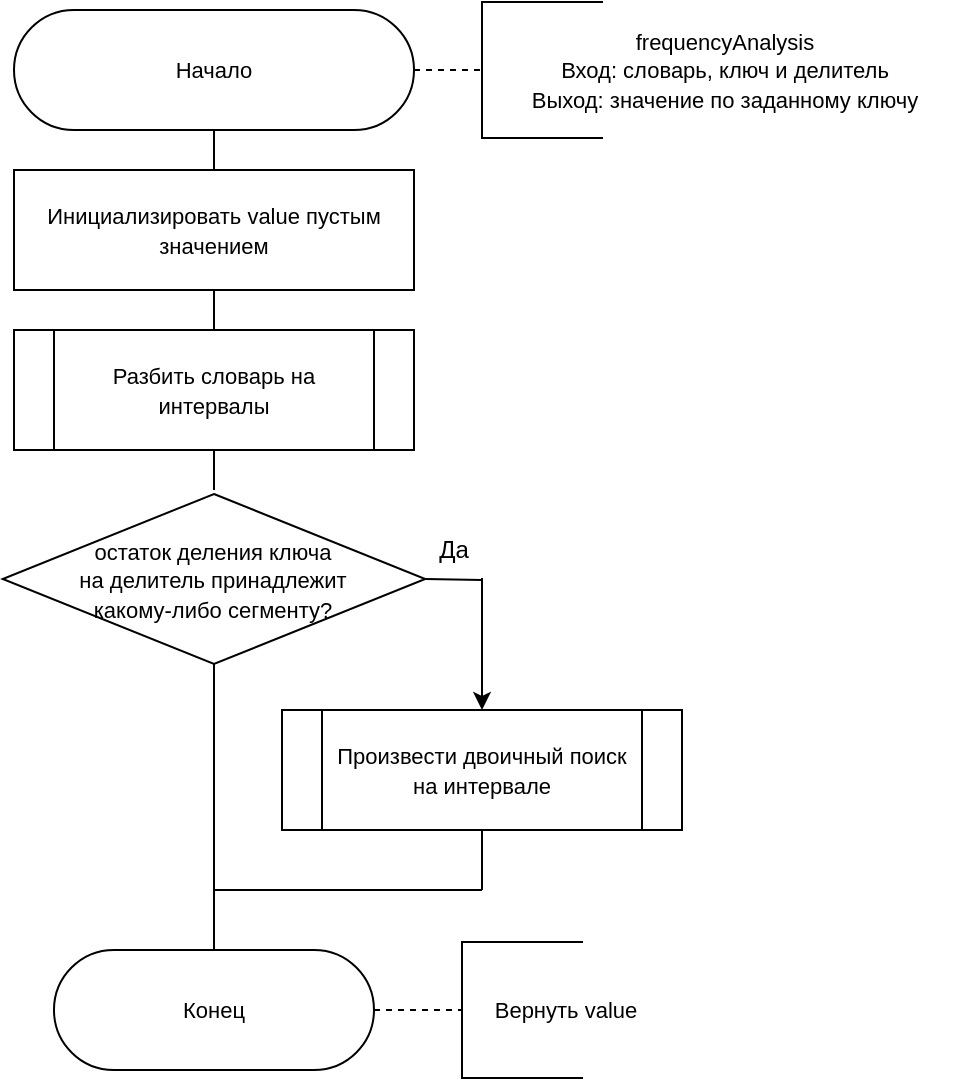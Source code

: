 <mxfile version="13.10.9" type="device"><diagram id="PKrw68s-FcHz-RrZCr9i" name="Page-1"><mxGraphModel dx="1098" dy="647" grid="1" gridSize="10" guides="1" tooltips="1" connect="1" arrows="1" fold="1" page="1" pageScale="1" pageWidth="827" pageHeight="1169" math="0" shadow="0"><root><mxCell id="0"/><mxCell id="1" parent="0"/><mxCell id="Gvd8Ezxa3fLg7O33Pl0G-1" value="&lt;font style=&quot;font-size: 11px&quot;&gt;Начало&lt;/font&gt;" style="rounded=1;whiteSpace=wrap;html=1;arcSize=50;" parent="1" vertex="1"><mxGeometry x="280" y="300" width="200" height="60" as="geometry"/></mxCell><mxCell id="Gvd8Ezxa3fLg7O33Pl0G-37" value="&lt;font style=&quot;font-size: 11px&quot;&gt;Конец&lt;/font&gt;" style="rounded=1;whiteSpace=wrap;html=1;arcSize=50;" parent="1" vertex="1"><mxGeometry x="299.99" y="770" width="160" height="60" as="geometry"/></mxCell><mxCell id="6Mktn1Eenq4pbONXEujN-12" value="&lt;font style=&quot;font-size: 11px&quot;&gt;Инициализировать value пустым значением&lt;/font&gt;" style="rounded=0;whiteSpace=wrap;html=1;" vertex="1" parent="1"><mxGeometry x="280" y="380" width="200" height="60" as="geometry"/></mxCell><mxCell id="6Mktn1Eenq4pbONXEujN-17" value="&lt;font style=&quot;font-size: 11px&quot;&gt;frequencyAnalysis&lt;br&gt;Вход: словарь, ключ и делитель&lt;br&gt;Выход: значение по заданному ключу&lt;/font&gt;" style="text;html=1;strokeColor=none;fillColor=none;align=center;verticalAlign=middle;whiteSpace=wrap;rounded=0;" vertex="1" parent="1"><mxGeometry x="510" y="310" width="250.5" height="40" as="geometry"/></mxCell><mxCell id="6Mktn1Eenq4pbONXEujN-18" value="" style="shape=partialRectangle;whiteSpace=wrap;html=1;bottom=1;right=1;left=1;top=0;fillColor=none;routingCenterX=-0.5;rotation=90;" vertex="1" parent="1"><mxGeometry x="510" y="300" width="68" height="60" as="geometry"/></mxCell><mxCell id="6Mktn1Eenq4pbONXEujN-19" value="" style="endArrow=none;dashed=1;html=1;exitX=1;exitY=0.5;exitDx=0;exitDy=0;entryX=0.5;entryY=1;entryDx=0;entryDy=0;" edge="1" parent="1" target="6Mktn1Eenq4pbONXEujN-18" source="Gvd8Ezxa3fLg7O33Pl0G-1"><mxGeometry width="50" height="50" relative="1" as="geometry"><mxPoint x="440" y="359.5" as="sourcePoint"/><mxPoint x="490" y="340" as="targetPoint"/></mxGeometry></mxCell><mxCell id="6Mktn1Eenq4pbONXEujN-22" value="&lt;font style=&quot;font-size: 11px&quot;&gt;Вернуть value&lt;/font&gt;" style="text;html=1;strokeColor=none;fillColor=none;align=center;verticalAlign=middle;whiteSpace=wrap;rounded=0;" vertex="1" parent="1"><mxGeometry x="485.62" y="780" width="140" height="40" as="geometry"/></mxCell><mxCell id="6Mktn1Eenq4pbONXEujN-23" value="" style="shape=partialRectangle;whiteSpace=wrap;html=1;bottom=1;right=1;left=1;top=0;fillColor=none;routingCenterX=-0.5;rotation=90;" vertex="1" parent="1"><mxGeometry x="500" y="770" width="68" height="60" as="geometry"/></mxCell><mxCell id="6Mktn1Eenq4pbONXEujN-24" value="" style="endArrow=none;dashed=1;html=1;exitX=1;exitY=0.5;exitDx=0;exitDy=0;entryX=0.5;entryY=1;entryDx=0;entryDy=0;" edge="1" parent="1" target="6Mktn1Eenq4pbONXEujN-23" source="Gvd8Ezxa3fLg7O33Pl0G-37"><mxGeometry width="50" height="50" relative="1" as="geometry"><mxPoint x="460" y="790" as="sourcePoint"/><mxPoint x="490" y="790" as="targetPoint"/></mxGeometry></mxCell><mxCell id="6Mktn1Eenq4pbONXEujN-29" value="" style="endArrow=none;html=1;entryX=0.5;entryY=1;entryDx=0;entryDy=0;" edge="1" parent="1" source="6Mktn1Eenq4pbONXEujN-12" target="Gvd8Ezxa3fLg7O33Pl0G-1"><mxGeometry width="50" height="50" relative="1" as="geometry"><mxPoint x="530" y="570" as="sourcePoint"/><mxPoint x="580" y="520" as="targetPoint"/></mxGeometry></mxCell><mxCell id="6Mktn1Eenq4pbONXEujN-64" value="" style="endArrow=none;html=1;entryX=0.5;entryY=1;entryDx=0;entryDy=0;exitX=0.5;exitY=0;exitDx=0;exitDy=0;" edge="1" parent="1" target="6Mktn1Eenq4pbONXEujN-12"><mxGeometry width="50" height="50" relative="1" as="geometry"><mxPoint x="380" y="460" as="sourcePoint"/><mxPoint x="360" y="530" as="targetPoint"/></mxGeometry></mxCell><mxCell id="6Mktn1Eenq4pbONXEujN-69" value="" style="endArrow=none;html=1;entryX=0.5;entryY=1;entryDx=0;entryDy=0;exitX=0.5;exitY=0;exitDx=0;exitDy=0;" edge="1" parent="1"><mxGeometry width="50" height="50" relative="1" as="geometry"><mxPoint x="380" y="540" as="sourcePoint"/><mxPoint x="380" y="520" as="targetPoint"/></mxGeometry></mxCell><mxCell id="6Mktn1Eenq4pbONXEujN-72" value="&lt;font style=&quot;font-size: 11px&quot;&gt;Разбить словарь на интервалы&lt;/font&gt;" style="shape=process;whiteSpace=wrap;html=1;backgroundOutline=1;" vertex="1" parent="1"><mxGeometry x="280" y="460" width="200" height="60" as="geometry"/></mxCell><mxCell id="6Mktn1Eenq4pbONXEujN-74" value="&lt;div&gt;&lt;font style=&quot;font-size: 11px&quot;&gt;остаток деления ключа &lt;br&gt;&lt;/font&gt;&lt;/div&gt;&lt;div&gt;&lt;font style=&quot;font-size: 11px&quot;&gt;на делитель принадлежит &lt;br&gt;&lt;/font&gt;&lt;/div&gt;&lt;div&gt;&lt;font style=&quot;font-size: 11px&quot;&gt;какому-либо сегменту?&lt;/font&gt;&lt;/div&gt;" style="rhombus;whiteSpace=wrap;html=1;" vertex="1" parent="1"><mxGeometry x="274.37" y="542" width="211.25" height="85" as="geometry"/></mxCell><mxCell id="6Mktn1Eenq4pbONXEujN-76" value="&lt;font style=&quot;font-size: 11px&quot;&gt;Произвести двоичный поиск на интервале&lt;/font&gt;" style="shape=process;whiteSpace=wrap;html=1;backgroundOutline=1;" vertex="1" parent="1"><mxGeometry x="414" y="650" width="200" height="60" as="geometry"/></mxCell><mxCell id="6Mktn1Eenq4pbONXEujN-80" value="" style="endArrow=none;html=1;entryX=1;entryY=0.5;entryDx=0;entryDy=0;" edge="1" parent="1" target="6Mktn1Eenq4pbONXEujN-74"><mxGeometry width="50" height="50" relative="1" as="geometry"><mxPoint x="514" y="585" as="sourcePoint"/><mxPoint x="360" y="580" as="targetPoint"/></mxGeometry></mxCell><mxCell id="6Mktn1Eenq4pbONXEujN-81" value="" style="endArrow=classic;html=1;entryX=0.5;entryY=0;entryDx=0;entryDy=0;" edge="1" parent="1" target="6Mktn1Eenq4pbONXEujN-76"><mxGeometry width="50" height="50" relative="1" as="geometry"><mxPoint x="514" y="584" as="sourcePoint"/><mxPoint x="510" y="640" as="targetPoint"/></mxGeometry></mxCell><mxCell id="6Mktn1Eenq4pbONXEujN-83" value="" style="endArrow=none;html=1;entryX=0.5;entryY=1;entryDx=0;entryDy=0;exitX=0.5;exitY=0;exitDx=0;exitDy=0;" edge="1" parent="1" source="Gvd8Ezxa3fLg7O33Pl0G-37" target="6Mktn1Eenq4pbONXEujN-74"><mxGeometry width="50" height="50" relative="1" as="geometry"><mxPoint x="210" y="650" as="sourcePoint"/><mxPoint x="260" y="600" as="targetPoint"/></mxGeometry></mxCell><mxCell id="6Mktn1Eenq4pbONXEujN-84" value="" style="endArrow=none;html=1;entryX=0.5;entryY=1;entryDx=0;entryDy=0;" edge="1" parent="1" target="6Mktn1Eenq4pbONXEujN-76"><mxGeometry width="50" height="50" relative="1" as="geometry"><mxPoint x="514" y="740" as="sourcePoint"/><mxPoint x="260" y="600" as="targetPoint"/></mxGeometry></mxCell><mxCell id="6Mktn1Eenq4pbONXEujN-85" value="" style="endArrow=none;html=1;" edge="1" parent="1"><mxGeometry width="50" height="50" relative="1" as="geometry"><mxPoint x="380" y="740" as="sourcePoint"/><mxPoint x="514" y="740" as="targetPoint"/></mxGeometry></mxCell><mxCell id="6Mktn1Eenq4pbONXEujN-86" value="Да" style="text;html=1;strokeColor=none;fillColor=none;align=center;verticalAlign=middle;whiteSpace=wrap;rounded=0;" vertex="1" parent="1"><mxGeometry x="480" y="560" width="40" height="20" as="geometry"/></mxCell></root></mxGraphModel></diagram></mxfile>